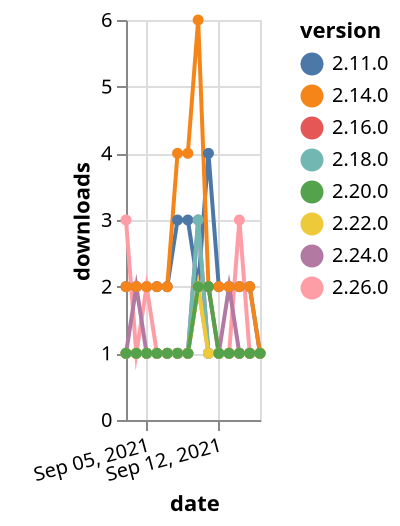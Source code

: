 {"$schema": "https://vega.github.io/schema/vega-lite/v5.json", "description": "A simple bar chart with embedded data.", "data": {"values": [{"date": "2021-09-03", "total": 2332, "delta": 2, "version": "2.11.0"}, {"date": "2021-09-04", "total": 2334, "delta": 2, "version": "2.11.0"}, {"date": "2021-09-05", "total": 2336, "delta": 2, "version": "2.11.0"}, {"date": "2021-09-06", "total": 2338, "delta": 2, "version": "2.11.0"}, {"date": "2021-09-07", "total": 2340, "delta": 2, "version": "2.11.0"}, {"date": "2021-09-08", "total": 2343, "delta": 3, "version": "2.11.0"}, {"date": "2021-09-09", "total": 2346, "delta": 3, "version": "2.11.0"}, {"date": "2021-09-10", "total": 2348, "delta": 2, "version": "2.11.0"}, {"date": "2021-09-11", "total": 2352, "delta": 4, "version": "2.11.0"}, {"date": "2021-09-12", "total": 2354, "delta": 2, "version": "2.11.0"}, {"date": "2021-09-13", "total": 2356, "delta": 2, "version": "2.11.0"}, {"date": "2021-09-14", "total": 2358, "delta": 2, "version": "2.11.0"}, {"date": "2021-09-15", "total": 2360, "delta": 2, "version": "2.11.0"}, {"date": "2021-09-16", "total": 2361, "delta": 1, "version": "2.11.0"}, {"date": "2021-09-03", "total": 251, "delta": 1, "version": "2.16.0"}, {"date": "2021-09-04", "total": 252, "delta": 1, "version": "2.16.0"}, {"date": "2021-09-05", "total": 253, "delta": 1, "version": "2.16.0"}, {"date": "2021-09-06", "total": 254, "delta": 1, "version": "2.16.0"}, {"date": "2021-09-07", "total": 255, "delta": 1, "version": "2.16.0"}, {"date": "2021-09-08", "total": 256, "delta": 1, "version": "2.16.0"}, {"date": "2021-09-09", "total": 257, "delta": 1, "version": "2.16.0"}, {"date": "2021-09-10", "total": 259, "delta": 2, "version": "2.16.0"}, {"date": "2021-09-11", "total": 261, "delta": 2, "version": "2.16.0"}, {"date": "2021-09-12", "total": 262, "delta": 1, "version": "2.16.0"}, {"date": "2021-09-13", "total": 263, "delta": 1, "version": "2.16.0"}, {"date": "2021-09-14", "total": 264, "delta": 1, "version": "2.16.0"}, {"date": "2021-09-15", "total": 265, "delta": 1, "version": "2.16.0"}, {"date": "2021-09-16", "total": 266, "delta": 1, "version": "2.16.0"}, {"date": "2021-09-03", "total": 120, "delta": 3, "version": "2.26.0"}, {"date": "2021-09-04", "total": 121, "delta": 1, "version": "2.26.0"}, {"date": "2021-09-05", "total": 123, "delta": 2, "version": "2.26.0"}, {"date": "2021-09-06", "total": 124, "delta": 1, "version": "2.26.0"}, {"date": "2021-09-07", "total": 125, "delta": 1, "version": "2.26.0"}, {"date": "2021-09-08", "total": 126, "delta": 1, "version": "2.26.0"}, {"date": "2021-09-09", "total": 127, "delta": 1, "version": "2.26.0"}, {"date": "2021-09-10", "total": 129, "delta": 2, "version": "2.26.0"}, {"date": "2021-09-11", "total": 130, "delta": 1, "version": "2.26.0"}, {"date": "2021-09-12", "total": 131, "delta": 1, "version": "2.26.0"}, {"date": "2021-09-13", "total": 132, "delta": 1, "version": "2.26.0"}, {"date": "2021-09-14", "total": 135, "delta": 3, "version": "2.26.0"}, {"date": "2021-09-15", "total": 136, "delta": 1, "version": "2.26.0"}, {"date": "2021-09-16", "total": 137, "delta": 1, "version": "2.26.0"}, {"date": "2021-09-03", "total": 191, "delta": 1, "version": "2.24.0"}, {"date": "2021-09-04", "total": 193, "delta": 2, "version": "2.24.0"}, {"date": "2021-09-05", "total": 194, "delta": 1, "version": "2.24.0"}, {"date": "2021-09-06", "total": 195, "delta": 1, "version": "2.24.0"}, {"date": "2021-09-07", "total": 196, "delta": 1, "version": "2.24.0"}, {"date": "2021-09-08", "total": 197, "delta": 1, "version": "2.24.0"}, {"date": "2021-09-09", "total": 198, "delta": 1, "version": "2.24.0"}, {"date": "2021-09-10", "total": 201, "delta": 3, "version": "2.24.0"}, {"date": "2021-09-11", "total": 202, "delta": 1, "version": "2.24.0"}, {"date": "2021-09-12", "total": 203, "delta": 1, "version": "2.24.0"}, {"date": "2021-09-13", "total": 205, "delta": 2, "version": "2.24.0"}, {"date": "2021-09-14", "total": 206, "delta": 1, "version": "2.24.0"}, {"date": "2021-09-15", "total": 207, "delta": 1, "version": "2.24.0"}, {"date": "2021-09-16", "total": 208, "delta": 1, "version": "2.24.0"}, {"date": "2021-09-03", "total": 192, "delta": 1, "version": "2.18.0"}, {"date": "2021-09-04", "total": 193, "delta": 1, "version": "2.18.0"}, {"date": "2021-09-05", "total": 194, "delta": 1, "version": "2.18.0"}, {"date": "2021-09-06", "total": 195, "delta": 1, "version": "2.18.0"}, {"date": "2021-09-07", "total": 196, "delta": 1, "version": "2.18.0"}, {"date": "2021-09-08", "total": 197, "delta": 1, "version": "2.18.0"}, {"date": "2021-09-09", "total": 198, "delta": 1, "version": "2.18.0"}, {"date": "2021-09-10", "total": 201, "delta": 3, "version": "2.18.0"}, {"date": "2021-09-11", "total": 202, "delta": 1, "version": "2.18.0"}, {"date": "2021-09-12", "total": 203, "delta": 1, "version": "2.18.0"}, {"date": "2021-09-13", "total": 204, "delta": 1, "version": "2.18.0"}, {"date": "2021-09-14", "total": 205, "delta": 1, "version": "2.18.0"}, {"date": "2021-09-15", "total": 206, "delta": 1, "version": "2.18.0"}, {"date": "2021-09-16", "total": 207, "delta": 1, "version": "2.18.0"}, {"date": "2021-09-03", "total": 2529, "delta": 2, "version": "2.14.0"}, {"date": "2021-09-04", "total": 2531, "delta": 2, "version": "2.14.0"}, {"date": "2021-09-05", "total": 2533, "delta": 2, "version": "2.14.0"}, {"date": "2021-09-06", "total": 2535, "delta": 2, "version": "2.14.0"}, {"date": "2021-09-07", "total": 2537, "delta": 2, "version": "2.14.0"}, {"date": "2021-09-08", "total": 2541, "delta": 4, "version": "2.14.0"}, {"date": "2021-09-09", "total": 2545, "delta": 4, "version": "2.14.0"}, {"date": "2021-09-10", "total": 2551, "delta": 6, "version": "2.14.0"}, {"date": "2021-09-11", "total": 2553, "delta": 2, "version": "2.14.0"}, {"date": "2021-09-12", "total": 2555, "delta": 2, "version": "2.14.0"}, {"date": "2021-09-13", "total": 2557, "delta": 2, "version": "2.14.0"}, {"date": "2021-09-14", "total": 2559, "delta": 2, "version": "2.14.0"}, {"date": "2021-09-15", "total": 2561, "delta": 2, "version": "2.14.0"}, {"date": "2021-09-16", "total": 2562, "delta": 1, "version": "2.14.0"}, {"date": "2021-09-03", "total": 170, "delta": 1, "version": "2.22.0"}, {"date": "2021-09-04", "total": 171, "delta": 1, "version": "2.22.0"}, {"date": "2021-09-05", "total": 172, "delta": 1, "version": "2.22.0"}, {"date": "2021-09-06", "total": 173, "delta": 1, "version": "2.22.0"}, {"date": "2021-09-07", "total": 174, "delta": 1, "version": "2.22.0"}, {"date": "2021-09-08", "total": 175, "delta": 1, "version": "2.22.0"}, {"date": "2021-09-09", "total": 176, "delta": 1, "version": "2.22.0"}, {"date": "2021-09-10", "total": 178, "delta": 2, "version": "2.22.0"}, {"date": "2021-09-11", "total": 179, "delta": 1, "version": "2.22.0"}, {"date": "2021-09-12", "total": 180, "delta": 1, "version": "2.22.0"}, {"date": "2021-09-13", "total": 181, "delta": 1, "version": "2.22.0"}, {"date": "2021-09-14", "total": 182, "delta": 1, "version": "2.22.0"}, {"date": "2021-09-15", "total": 183, "delta": 1, "version": "2.22.0"}, {"date": "2021-09-16", "total": 184, "delta": 1, "version": "2.22.0"}, {"date": "2021-09-03", "total": 189, "delta": 1, "version": "2.20.0"}, {"date": "2021-09-04", "total": 190, "delta": 1, "version": "2.20.0"}, {"date": "2021-09-05", "total": 191, "delta": 1, "version": "2.20.0"}, {"date": "2021-09-06", "total": 192, "delta": 1, "version": "2.20.0"}, {"date": "2021-09-07", "total": 193, "delta": 1, "version": "2.20.0"}, {"date": "2021-09-08", "total": 194, "delta": 1, "version": "2.20.0"}, {"date": "2021-09-09", "total": 195, "delta": 1, "version": "2.20.0"}, {"date": "2021-09-10", "total": 197, "delta": 2, "version": "2.20.0"}, {"date": "2021-09-11", "total": 199, "delta": 2, "version": "2.20.0"}, {"date": "2021-09-12", "total": 200, "delta": 1, "version": "2.20.0"}, {"date": "2021-09-13", "total": 201, "delta": 1, "version": "2.20.0"}, {"date": "2021-09-14", "total": 202, "delta": 1, "version": "2.20.0"}, {"date": "2021-09-15", "total": 203, "delta": 1, "version": "2.20.0"}, {"date": "2021-09-16", "total": 204, "delta": 1, "version": "2.20.0"}]}, "width": "container", "mark": {"type": "line", "point": {"filled": true}}, "encoding": {"x": {"field": "date", "type": "temporal", "timeUnit": "yearmonthdate", "title": "date", "axis": {"labelAngle": -15}}, "y": {"field": "delta", "type": "quantitative", "title": "downloads"}, "color": {"field": "version", "type": "nominal"}, "tooltip": {"field": "delta"}}}